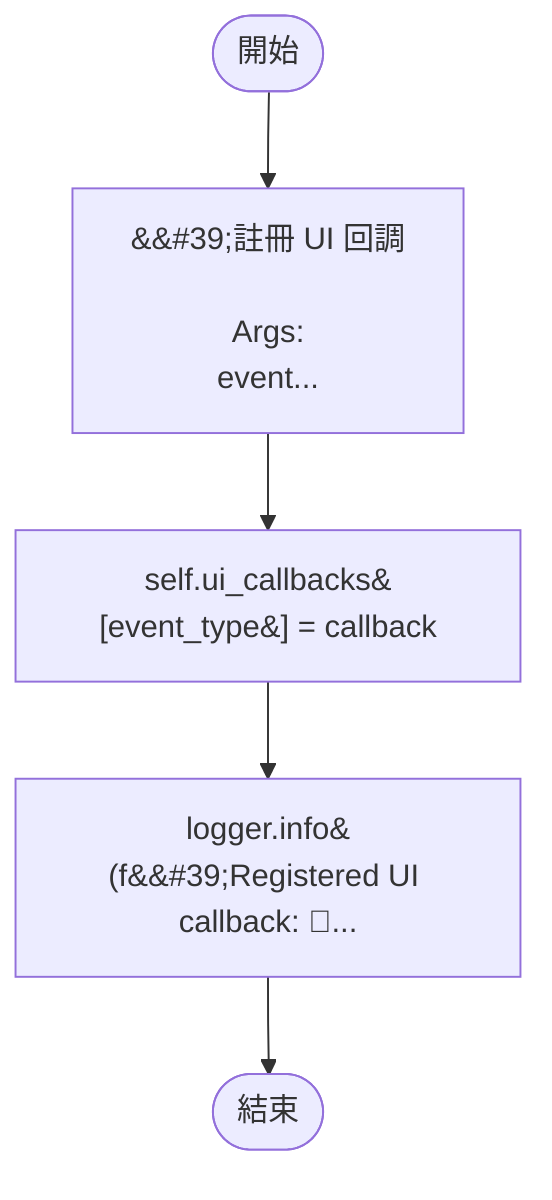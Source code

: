 flowchart TB
    n1([開始])
    n2([結束])
    n3[&amp;&#35;39;註冊 UI 回調\n\n        Args:\n            event...]
    n4[self.ui_callbacks&#91;event_type&#93; = callback]
    n5[logger.info&#40;f&amp;&#35;39;Registered UI callback: &#1...]
    n1 --> n3
    n3 --> n4
    n4 --> n5
    n5 --> n2